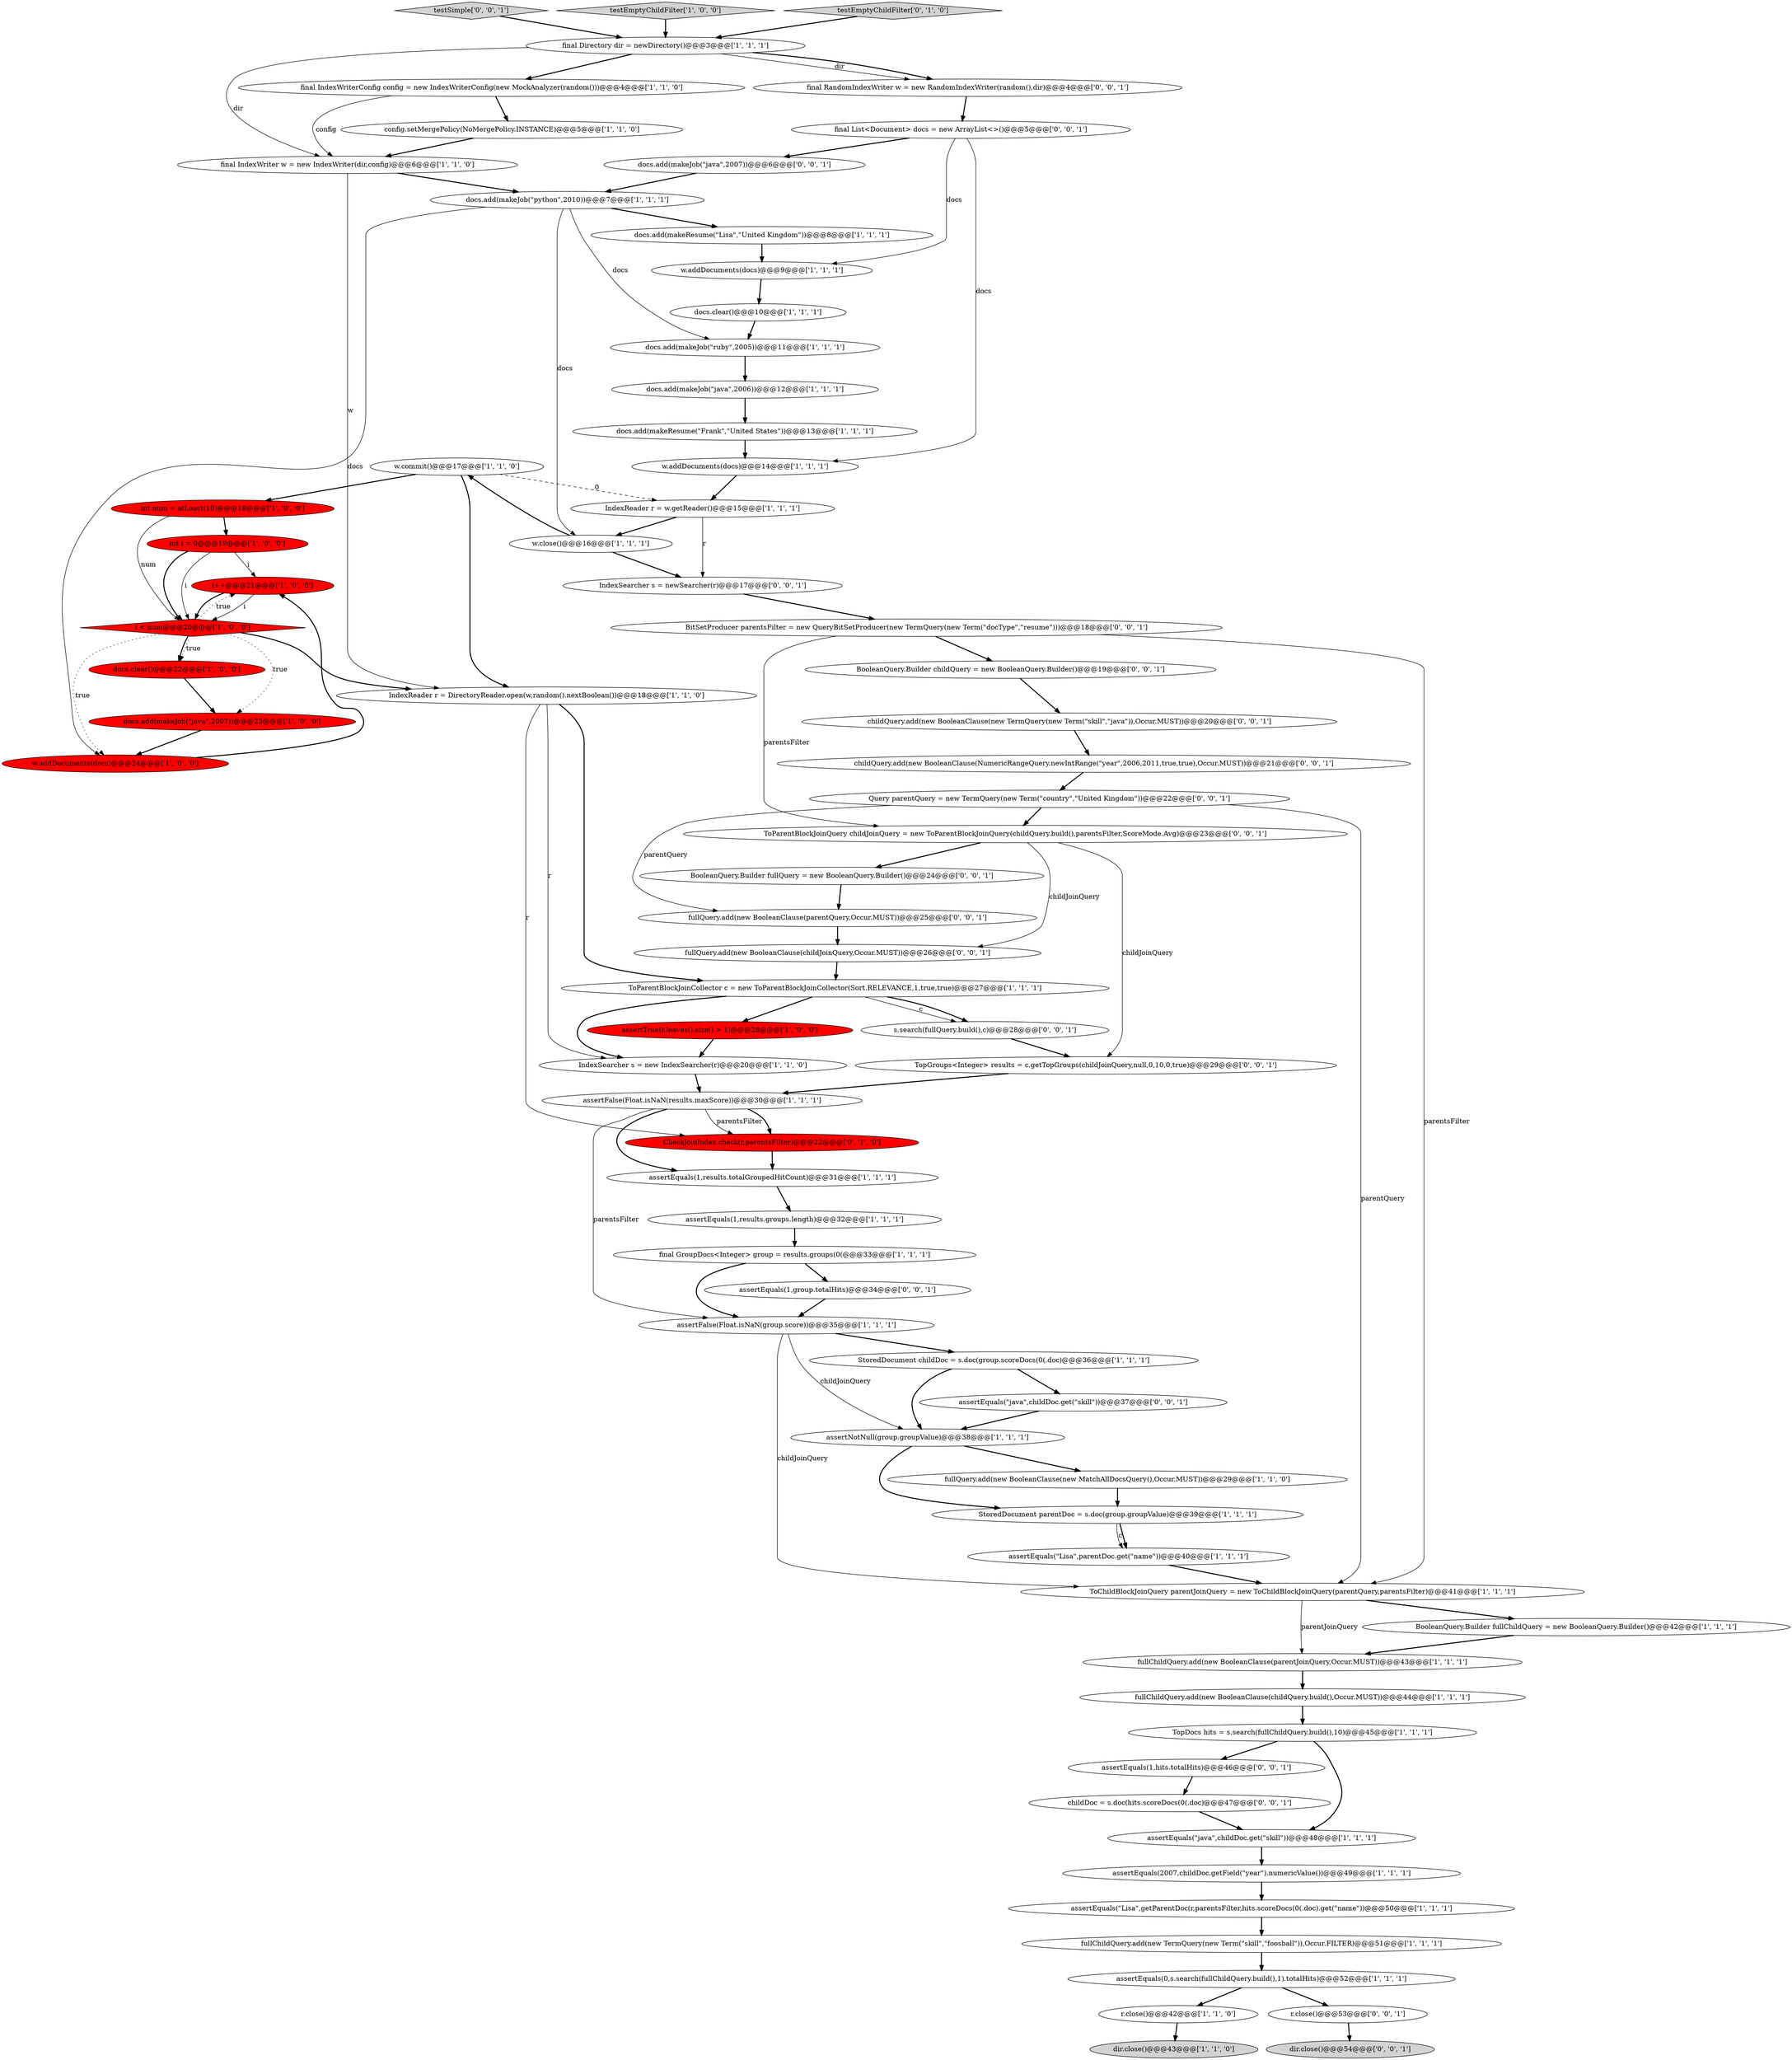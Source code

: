 digraph {
50 [style = filled, label = "CheckJoinIndex.check(r,parentsFilter)@@@22@@@['0', '1', '0']", fillcolor = red, shape = ellipse image = "AAA1AAABBB2BBB"];
0 [style = filled, label = "r.close()@@@42@@@['1', '1', '0']", fillcolor = white, shape = ellipse image = "AAA0AAABBB1BBB"];
48 [style = filled, label = "assertEquals(0,s.search(fullChildQuery.build(),1).totalHits)@@@52@@@['1', '1', '1']", fillcolor = white, shape = ellipse image = "AAA0AAABBB1BBB"];
32 [style = filled, label = "assertEquals(1,results.totalGroupedHitCount)@@@31@@@['1', '1', '1']", fillcolor = white, shape = ellipse image = "AAA0AAABBB1BBB"];
41 [style = filled, label = "i++@@@21@@@['1', '0', '0']", fillcolor = red, shape = ellipse image = "AAA1AAABBB1BBB"];
70 [style = filled, label = "dir.close()@@@54@@@['0', '0', '1']", fillcolor = lightgray, shape = ellipse image = "AAA0AAABBB3BBB"];
72 [style = filled, label = "childDoc = s.doc(hits.scoreDocs(0(.doc)@@@47@@@['0', '0', '1']", fillcolor = white, shape = ellipse image = "AAA0AAABBB3BBB"];
54 [style = filled, label = "BooleanQuery.Builder fullQuery = new BooleanQuery.Builder()@@@24@@@['0', '0', '1']", fillcolor = white, shape = ellipse image = "AAA0AAABBB3BBB"];
69 [style = filled, label = "s.search(fullQuery.build(),c)@@@28@@@['0', '0', '1']", fillcolor = white, shape = ellipse image = "AAA0AAABBB3BBB"];
9 [style = filled, label = "w.close()@@@16@@@['1', '1', '1']", fillcolor = white, shape = ellipse image = "AAA0AAABBB1BBB"];
2 [style = filled, label = "IndexReader r = w.getReader()@@@15@@@['1', '1', '1']", fillcolor = white, shape = ellipse image = "AAA0AAABBB1BBB"];
47 [style = filled, label = "assertFalse(Float.isNaN(group.score))@@@35@@@['1', '1', '1']", fillcolor = white, shape = ellipse image = "AAA0AAABBB1BBB"];
11 [style = filled, label = "fullChildQuery.add(new BooleanClause(parentJoinQuery,Occur.MUST))@@@43@@@['1', '1', '1']", fillcolor = white, shape = ellipse image = "AAA0AAABBB1BBB"];
71 [style = filled, label = "assertEquals(1,group.totalHits)@@@34@@@['0', '0', '1']", fillcolor = white, shape = ellipse image = "AAA0AAABBB3BBB"];
7 [style = filled, label = "TopDocs hits = s.search(fullChildQuery.build(),10)@@@45@@@['1', '1', '1']", fillcolor = white, shape = ellipse image = "AAA0AAABBB1BBB"];
12 [style = filled, label = "docs.add(makeResume(\"Frank\",\"United States\"))@@@13@@@['1', '1', '1']", fillcolor = white, shape = ellipse image = "AAA0AAABBB1BBB"];
19 [style = filled, label = "w.commit()@@@17@@@['1', '1', '0']", fillcolor = white, shape = ellipse image = "AAA0AAABBB1BBB"];
40 [style = filled, label = "assertEquals(\"Lisa\",getParentDoc(r,parentsFilter,hits.scoreDocs(0(.doc).get(\"name\"))@@@50@@@['1', '1', '1']", fillcolor = white, shape = ellipse image = "AAA0AAABBB1BBB"];
55 [style = filled, label = "final RandomIndexWriter w = new RandomIndexWriter(random(),dir)@@@4@@@['0', '0', '1']", fillcolor = white, shape = ellipse image = "AAA0AAABBB3BBB"];
53 [style = filled, label = "assertEquals(1,hits.totalHits)@@@46@@@['0', '0', '1']", fillcolor = white, shape = ellipse image = "AAA0AAABBB3BBB"];
14 [style = filled, label = "assertEquals(\"Lisa\",parentDoc.get(\"name\"))@@@40@@@['1', '1', '1']", fillcolor = white, shape = ellipse image = "AAA0AAABBB1BBB"];
23 [style = filled, label = "assertTrue(r.leaves().size() > 1)@@@28@@@['1', '0', '0']", fillcolor = red, shape = ellipse image = "AAA1AAABBB1BBB"];
25 [style = filled, label = "final IndexWriter w = new IndexWriter(dir,config)@@@6@@@['1', '1', '0']", fillcolor = white, shape = ellipse image = "AAA0AAABBB1BBB"];
26 [style = filled, label = "w.addDocuments(docs)@@@14@@@['1', '1', '1']", fillcolor = white, shape = ellipse image = "AAA0AAABBB1BBB"];
56 [style = filled, label = "fullQuery.add(new BooleanClause(parentQuery,Occur.MUST))@@@25@@@['0', '0', '1']", fillcolor = white, shape = ellipse image = "AAA0AAABBB3BBB"];
58 [style = filled, label = "BooleanQuery.Builder childQuery = new BooleanQuery.Builder()@@@19@@@['0', '0', '1']", fillcolor = white, shape = ellipse image = "AAA0AAABBB3BBB"];
61 [style = filled, label = "childQuery.add(new BooleanClause(new TermQuery(new Term(\"skill\",\"java\")),Occur.MUST))@@@20@@@['0', '0', '1']", fillcolor = white, shape = ellipse image = "AAA0AAABBB3BBB"];
28 [style = filled, label = "int i = 0@@@19@@@['1', '0', '0']", fillcolor = red, shape = ellipse image = "AAA1AAABBB1BBB"];
34 [style = filled, label = "docs.add(makeJob(\"java\",2007))@@@23@@@['1', '0', '0']", fillcolor = red, shape = ellipse image = "AAA1AAABBB1BBB"];
65 [style = filled, label = "testSimple['0', '0', '1']", fillcolor = lightgray, shape = diamond image = "AAA0AAABBB3BBB"];
42 [style = filled, label = "ToParentBlockJoinCollector c = new ToParentBlockJoinCollector(Sort.RELEVANCE,1,true,true)@@@27@@@['1', '1', '1']", fillcolor = white, shape = ellipse image = "AAA0AAABBB1BBB"];
30 [style = filled, label = "testEmptyChildFilter['1', '0', '0']", fillcolor = lightgray, shape = diamond image = "AAA0AAABBB1BBB"];
10 [style = filled, label = "fullChildQuery.add(new BooleanClause(childQuery.build(),Occur.MUST))@@@44@@@['1', '1', '1']", fillcolor = white, shape = ellipse image = "AAA0AAABBB1BBB"];
17 [style = filled, label = "assertEquals(1,results.groups.length)@@@32@@@['1', '1', '1']", fillcolor = white, shape = ellipse image = "AAA0AAABBB1BBB"];
18 [style = filled, label = "assertEquals(2007,childDoc.getField(\"year\").numericValue())@@@49@@@['1', '1', '1']", fillcolor = white, shape = ellipse image = "AAA0AAABBB1BBB"];
22 [style = filled, label = "ToChildBlockJoinQuery parentJoinQuery = new ToChildBlockJoinQuery(parentQuery,parentsFilter)@@@41@@@['1', '1', '1']", fillcolor = white, shape = ellipse image = "AAA0AAABBB1BBB"];
46 [style = filled, label = "IndexSearcher s = new IndexSearcher(r)@@@20@@@['1', '1', '0']", fillcolor = white, shape = ellipse image = "AAA0AAABBB1BBB"];
4 [style = filled, label = "docs.add(makeJob(\"java\",2006))@@@12@@@['1', '1', '1']", fillcolor = white, shape = ellipse image = "AAA0AAABBB1BBB"];
43 [style = filled, label = "fullChildQuery.add(new TermQuery(new Term(\"skill\",\"foosball\")),Occur.FILTER)@@@51@@@['1', '1', '1']", fillcolor = white, shape = ellipse image = "AAA0AAABBB1BBB"];
67 [style = filled, label = "docs.add(makeJob(\"java\",2007))@@@6@@@['0', '0', '1']", fillcolor = white, shape = ellipse image = "AAA0AAABBB3BBB"];
33 [style = filled, label = "dir.close()@@@43@@@['1', '1', '0']", fillcolor = lightgray, shape = ellipse image = "AAA0AAABBB1BBB"];
35 [style = filled, label = "StoredDocument parentDoc = s.doc(group.groupValue)@@@39@@@['1', '1', '1']", fillcolor = white, shape = ellipse image = "AAA0AAABBB1BBB"];
59 [style = filled, label = "r.close()@@@53@@@['0', '0', '1']", fillcolor = white, shape = ellipse image = "AAA0AAABBB3BBB"];
8 [style = filled, label = "assertFalse(Float.isNaN(results.maxScore))@@@30@@@['1', '1', '1']", fillcolor = white, shape = ellipse image = "AAA0AAABBB1BBB"];
31 [style = filled, label = "i < num@@@20@@@['1', '0', '0']", fillcolor = red, shape = diamond image = "AAA1AAABBB1BBB"];
38 [style = filled, label = "docs.add(makeJob(\"python\",2010))@@@7@@@['1', '1', '1']", fillcolor = white, shape = ellipse image = "AAA0AAABBB1BBB"];
24 [style = filled, label = "docs.clear()@@@10@@@['1', '1', '1']", fillcolor = white, shape = ellipse image = "AAA0AAABBB1BBB"];
39 [style = filled, label = "int num = atLeast(10)@@@18@@@['1', '0', '0']", fillcolor = red, shape = ellipse image = "AAA1AAABBB1BBB"];
20 [style = filled, label = "docs.add(makeJob(\"ruby\",2005))@@@11@@@['1', '1', '1']", fillcolor = white, shape = ellipse image = "AAA0AAABBB1BBB"];
15 [style = filled, label = "BooleanQuery.Builder fullChildQuery = new BooleanQuery.Builder()@@@42@@@['1', '1', '1']", fillcolor = white, shape = ellipse image = "AAA0AAABBB1BBB"];
45 [style = filled, label = "w.addDocuments(docs)@@@24@@@['1', '0', '0']", fillcolor = red, shape = ellipse image = "AAA1AAABBB1BBB"];
51 [style = filled, label = "Query parentQuery = new TermQuery(new Term(\"country\",\"United Kingdom\"))@@@22@@@['0', '0', '1']", fillcolor = white, shape = ellipse image = "AAA0AAABBB3BBB"];
57 [style = filled, label = "childQuery.add(new BooleanClause(NumericRangeQuery.newIntRange(\"year\",2006,2011,true,true),Occur.MUST))@@@21@@@['0', '0', '1']", fillcolor = white, shape = ellipse image = "AAA0AAABBB3BBB"];
66 [style = filled, label = "fullQuery.add(new BooleanClause(childJoinQuery,Occur.MUST))@@@26@@@['0', '0', '1']", fillcolor = white, shape = ellipse image = "AAA0AAABBB3BBB"];
6 [style = filled, label = "StoredDocument childDoc = s.doc(group.scoreDocs(0(.doc)@@@36@@@['1', '1', '1']", fillcolor = white, shape = ellipse image = "AAA0AAABBB1BBB"];
60 [style = filled, label = "IndexSearcher s = newSearcher(r)@@@17@@@['0', '0', '1']", fillcolor = white, shape = ellipse image = "AAA0AAABBB3BBB"];
36 [style = filled, label = "fullQuery.add(new BooleanClause(new MatchAllDocsQuery(),Occur.MUST))@@@29@@@['1', '1', '0']", fillcolor = white, shape = ellipse image = "AAA0AAABBB1BBB"];
63 [style = filled, label = "ToParentBlockJoinQuery childJoinQuery = new ToParentBlockJoinQuery(childQuery.build(),parentsFilter,ScoreMode.Avg)@@@23@@@['0', '0', '1']", fillcolor = white, shape = ellipse image = "AAA0AAABBB3BBB"];
3 [style = filled, label = "w.addDocuments(docs)@@@9@@@['1', '1', '1']", fillcolor = white, shape = ellipse image = "AAA0AAABBB1BBB"];
64 [style = filled, label = "TopGroups<Integer> results = c.getTopGroups(childJoinQuery,null,0,10,0,true)@@@29@@@['0', '0', '1']", fillcolor = white, shape = ellipse image = "AAA0AAABBB3BBB"];
62 [style = filled, label = "final List<Document> docs = new ArrayList<>()@@@5@@@['0', '0', '1']", fillcolor = white, shape = ellipse image = "AAA0AAABBB3BBB"];
27 [style = filled, label = "final GroupDocs<Integer> group = results.groups(0(@@@33@@@['1', '1', '1']", fillcolor = white, shape = ellipse image = "AAA0AAABBB1BBB"];
21 [style = filled, label = "final Directory dir = newDirectory()@@@3@@@['1', '1', '1']", fillcolor = white, shape = ellipse image = "AAA0AAABBB1BBB"];
1 [style = filled, label = "config.setMergePolicy(NoMergePolicy.INSTANCE)@@@5@@@['1', '1', '0']", fillcolor = white, shape = ellipse image = "AAA0AAABBB1BBB"];
29 [style = filled, label = "assertNotNull(group.groupValue)@@@38@@@['1', '1', '1']", fillcolor = white, shape = ellipse image = "AAA0AAABBB1BBB"];
68 [style = filled, label = "BitSetProducer parentsFilter = new QueryBitSetProducer(new TermQuery(new Term(\"docType\",\"resume\")))@@@18@@@['0', '0', '1']", fillcolor = white, shape = ellipse image = "AAA0AAABBB3BBB"];
49 [style = filled, label = "testEmptyChildFilter['0', '1', '0']", fillcolor = lightgray, shape = diamond image = "AAA0AAABBB2BBB"];
13 [style = filled, label = "docs.clear()@@@22@@@['1', '0', '0']", fillcolor = red, shape = ellipse image = "AAA1AAABBB1BBB"];
44 [style = filled, label = "IndexReader r = DirectoryReader.open(w,random().nextBoolean())@@@18@@@['1', '1', '0']", fillcolor = white, shape = ellipse image = "AAA0AAABBB1BBB"];
16 [style = filled, label = "docs.add(makeResume(\"Lisa\",\"United Kingdom\"))@@@8@@@['1', '1', '1']", fillcolor = white, shape = ellipse image = "AAA0AAABBB1BBB"];
52 [style = filled, label = "assertEquals(\"java\",childDoc.get(\"skill\"))@@@37@@@['0', '0', '1']", fillcolor = white, shape = ellipse image = "AAA0AAABBB3BBB"];
37 [style = filled, label = "assertEquals(\"java\",childDoc.get(\"skill\"))@@@48@@@['1', '1', '1']", fillcolor = white, shape = ellipse image = "AAA0AAABBB1BBB"];
5 [style = filled, label = "final IndexWriterConfig config = new IndexWriterConfig(new MockAnalyzer(random()))@@@4@@@['1', '1', '0']", fillcolor = white, shape = ellipse image = "AAA0AAABBB1BBB"];
50->32 [style = bold, label=""];
42->23 [style = bold, label=""];
54->56 [style = bold, label=""];
8->47 [style = solid, label="parentsFilter"];
22->15 [style = bold, label=""];
63->64 [style = solid, label="childJoinQuery"];
3->24 [style = bold, label=""];
55->62 [style = bold, label=""];
64->8 [style = bold, label=""];
61->57 [style = bold, label=""];
9->60 [style = bold, label=""];
8->50 [style = solid, label="parentsFilter"];
22->11 [style = solid, label="parentJoinQuery"];
6->29 [style = bold, label=""];
62->67 [style = bold, label=""];
19->44 [style = bold, label=""];
19->2 [style = dashed, label="0"];
15->11 [style = bold, label=""];
71->47 [style = bold, label=""];
68->22 [style = solid, label="parentsFilter"];
31->34 [style = dotted, label="true"];
68->63 [style = solid, label="parentsFilter"];
21->55 [style = solid, label="dir"];
60->68 [style = bold, label=""];
44->46 [style = solid, label="r"];
17->27 [style = bold, label=""];
67->38 [style = bold, label=""];
45->41 [style = bold, label=""];
16->3 [style = bold, label=""];
29->36 [style = bold, label=""];
13->34 [style = bold, label=""];
47->6 [style = bold, label=""];
41->31 [style = solid, label="i"];
42->46 [style = bold, label=""];
57->51 [style = bold, label=""];
63->54 [style = bold, label=""];
14->22 [style = bold, label=""];
7->37 [style = bold, label=""];
19->39 [style = bold, label=""];
51->22 [style = solid, label="parentQuery"];
69->64 [style = bold, label=""];
62->26 [style = solid, label="docs"];
2->9 [style = bold, label=""];
10->7 [style = bold, label=""];
62->3 [style = solid, label="docs"];
24->20 [style = bold, label=""];
5->1 [style = bold, label=""];
35->14 [style = solid, label="c"];
27->71 [style = bold, label=""];
29->35 [style = bold, label=""];
27->47 [style = bold, label=""];
36->35 [style = bold, label=""];
32->17 [style = bold, label=""];
51->63 [style = bold, label=""];
72->37 [style = bold, label=""];
25->38 [style = bold, label=""];
44->42 [style = bold, label=""];
58->61 [style = bold, label=""];
25->44 [style = solid, label="w"];
31->13 [style = bold, label=""];
28->31 [style = bold, label=""];
18->40 [style = bold, label=""];
31->45 [style = dotted, label="true"];
38->16 [style = bold, label=""];
28->41 [style = solid, label="i"];
56->66 [style = bold, label=""];
35->14 [style = bold, label=""];
65->21 [style = bold, label=""];
21->55 [style = bold, label=""];
21->5 [style = bold, label=""];
30->21 [style = bold, label=""];
5->25 [style = solid, label="config"];
31->44 [style = bold, label=""];
11->10 [style = bold, label=""];
28->31 [style = solid, label="i"];
46->8 [style = bold, label=""];
53->72 [style = bold, label=""];
59->70 [style = bold, label=""];
2->60 [style = solid, label="r"];
66->42 [style = bold, label=""];
4->12 [style = bold, label=""];
9->19 [style = bold, label=""];
8->50 [style = bold, label=""];
41->31 [style = bold, label=""];
31->13 [style = dotted, label="true"];
40->43 [style = bold, label=""];
1->25 [style = bold, label=""];
51->56 [style = solid, label="parentQuery"];
21->25 [style = solid, label="dir"];
48->59 [style = bold, label=""];
42->69 [style = solid, label="c"];
8->32 [style = bold, label=""];
38->20 [style = solid, label="docs"];
38->9 [style = solid, label="docs"];
34->45 [style = bold, label=""];
43->48 [style = bold, label=""];
23->46 [style = bold, label=""];
47->22 [style = solid, label="childJoinQuery"];
12->26 [style = bold, label=""];
63->66 [style = solid, label="childJoinQuery"];
6->52 [style = bold, label=""];
39->28 [style = bold, label=""];
49->21 [style = bold, label=""];
48->0 [style = bold, label=""];
20->4 [style = bold, label=""];
47->29 [style = solid, label="childJoinQuery"];
38->45 [style = solid, label="docs"];
42->69 [style = bold, label=""];
26->2 [style = bold, label=""];
0->33 [style = bold, label=""];
39->31 [style = solid, label="num"];
37->18 [style = bold, label=""];
44->50 [style = solid, label="r"];
52->29 [style = bold, label=""];
31->41 [style = dotted, label="true"];
7->53 [style = bold, label=""];
68->58 [style = bold, label=""];
}
